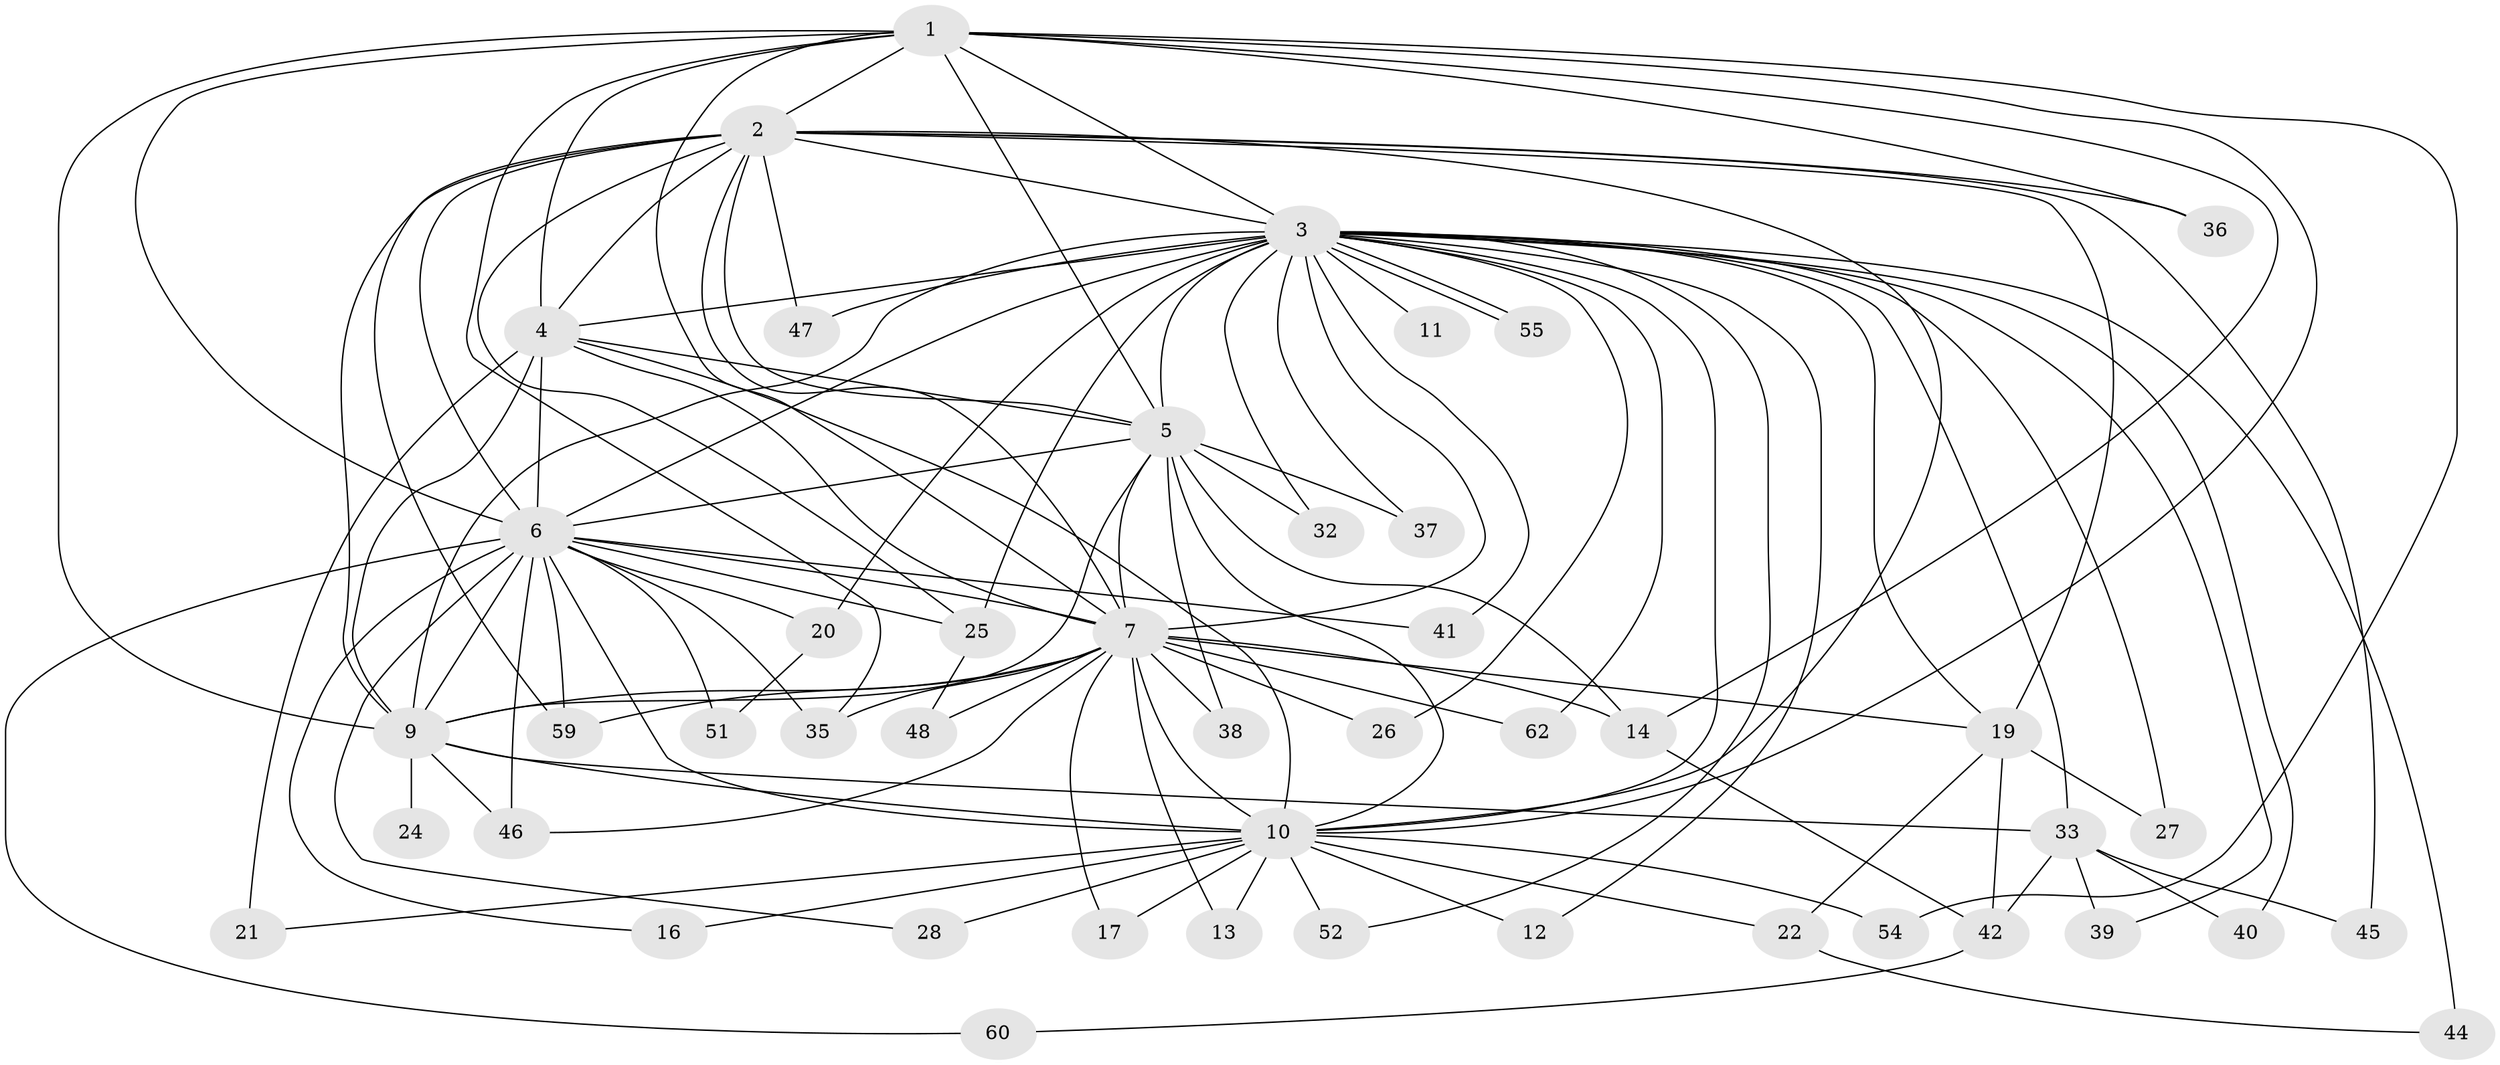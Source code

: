 // Generated by graph-tools (version 1.1) at 2025/23/03/03/25 07:23:46]
// undirected, 46 vertices, 115 edges
graph export_dot {
graph [start="1"]
  node [color=gray90,style=filled];
  1 [super="+53"];
  2 [super="+58"];
  3 [super="+8"];
  4 [super="+43"];
  5 [super="+15"];
  6 [super="+57"];
  7 [super="+50"];
  9 [super="+18"];
  10 [super="+29"];
  11;
  12;
  13;
  14 [super="+31"];
  16;
  17;
  19 [super="+23"];
  20;
  21;
  22;
  24;
  25 [super="+30"];
  26;
  27;
  28;
  32;
  33 [super="+34"];
  35;
  36;
  37;
  38;
  39;
  40;
  41;
  42 [super="+49"];
  44 [super="+56"];
  45;
  46 [super="+63"];
  47;
  48;
  51;
  52;
  54;
  55;
  59 [super="+61"];
  60;
  62;
  1 -- 2;
  1 -- 3 [weight=2];
  1 -- 4;
  1 -- 5;
  1 -- 6;
  1 -- 7;
  1 -- 9;
  1 -- 10;
  1 -- 14;
  1 -- 35;
  1 -- 36;
  1 -- 54;
  2 -- 3 [weight=2];
  2 -- 4;
  2 -- 5;
  2 -- 6 [weight=2];
  2 -- 7;
  2 -- 9;
  2 -- 10;
  2 -- 25;
  2 -- 36;
  2 -- 45;
  2 -- 47;
  2 -- 59;
  2 -- 19;
  3 -- 4 [weight=3];
  3 -- 5 [weight=3];
  3 -- 6 [weight=2];
  3 -- 7 [weight=2];
  3 -- 9 [weight=3];
  3 -- 10 [weight=2];
  3 -- 11 [weight=2];
  3 -- 26;
  3 -- 27;
  3 -- 33 [weight=2];
  3 -- 39;
  3 -- 40;
  3 -- 41;
  3 -- 44 [weight=2];
  3 -- 47;
  3 -- 55;
  3 -- 55;
  3 -- 12;
  3 -- 19;
  3 -- 20;
  3 -- 25;
  3 -- 32;
  3 -- 37;
  3 -- 52;
  3 -- 62;
  4 -- 5;
  4 -- 6;
  4 -- 7;
  4 -- 9;
  4 -- 10;
  4 -- 21;
  5 -- 6;
  5 -- 7;
  5 -- 9;
  5 -- 10;
  5 -- 32;
  5 -- 37;
  5 -- 38;
  5 -- 14;
  6 -- 7;
  6 -- 9;
  6 -- 10;
  6 -- 16;
  6 -- 20;
  6 -- 28;
  6 -- 41;
  6 -- 46;
  6 -- 51;
  6 -- 60;
  6 -- 25;
  6 -- 35;
  6 -- 59;
  7 -- 9;
  7 -- 10 [weight=3];
  7 -- 13;
  7 -- 14;
  7 -- 17;
  7 -- 19;
  7 -- 26;
  7 -- 35;
  7 -- 38;
  7 -- 48;
  7 -- 59;
  7 -- 62;
  7 -- 46;
  9 -- 10;
  9 -- 24 [weight=2];
  9 -- 33;
  9 -- 46;
  10 -- 12;
  10 -- 13;
  10 -- 16;
  10 -- 17;
  10 -- 21;
  10 -- 22;
  10 -- 28;
  10 -- 52;
  10 -- 54;
  14 -- 42;
  19 -- 22;
  19 -- 27;
  19 -- 42;
  20 -- 51;
  22 -- 44;
  25 -- 48;
  33 -- 40;
  33 -- 39;
  33 -- 42;
  33 -- 45;
  42 -- 60;
}
